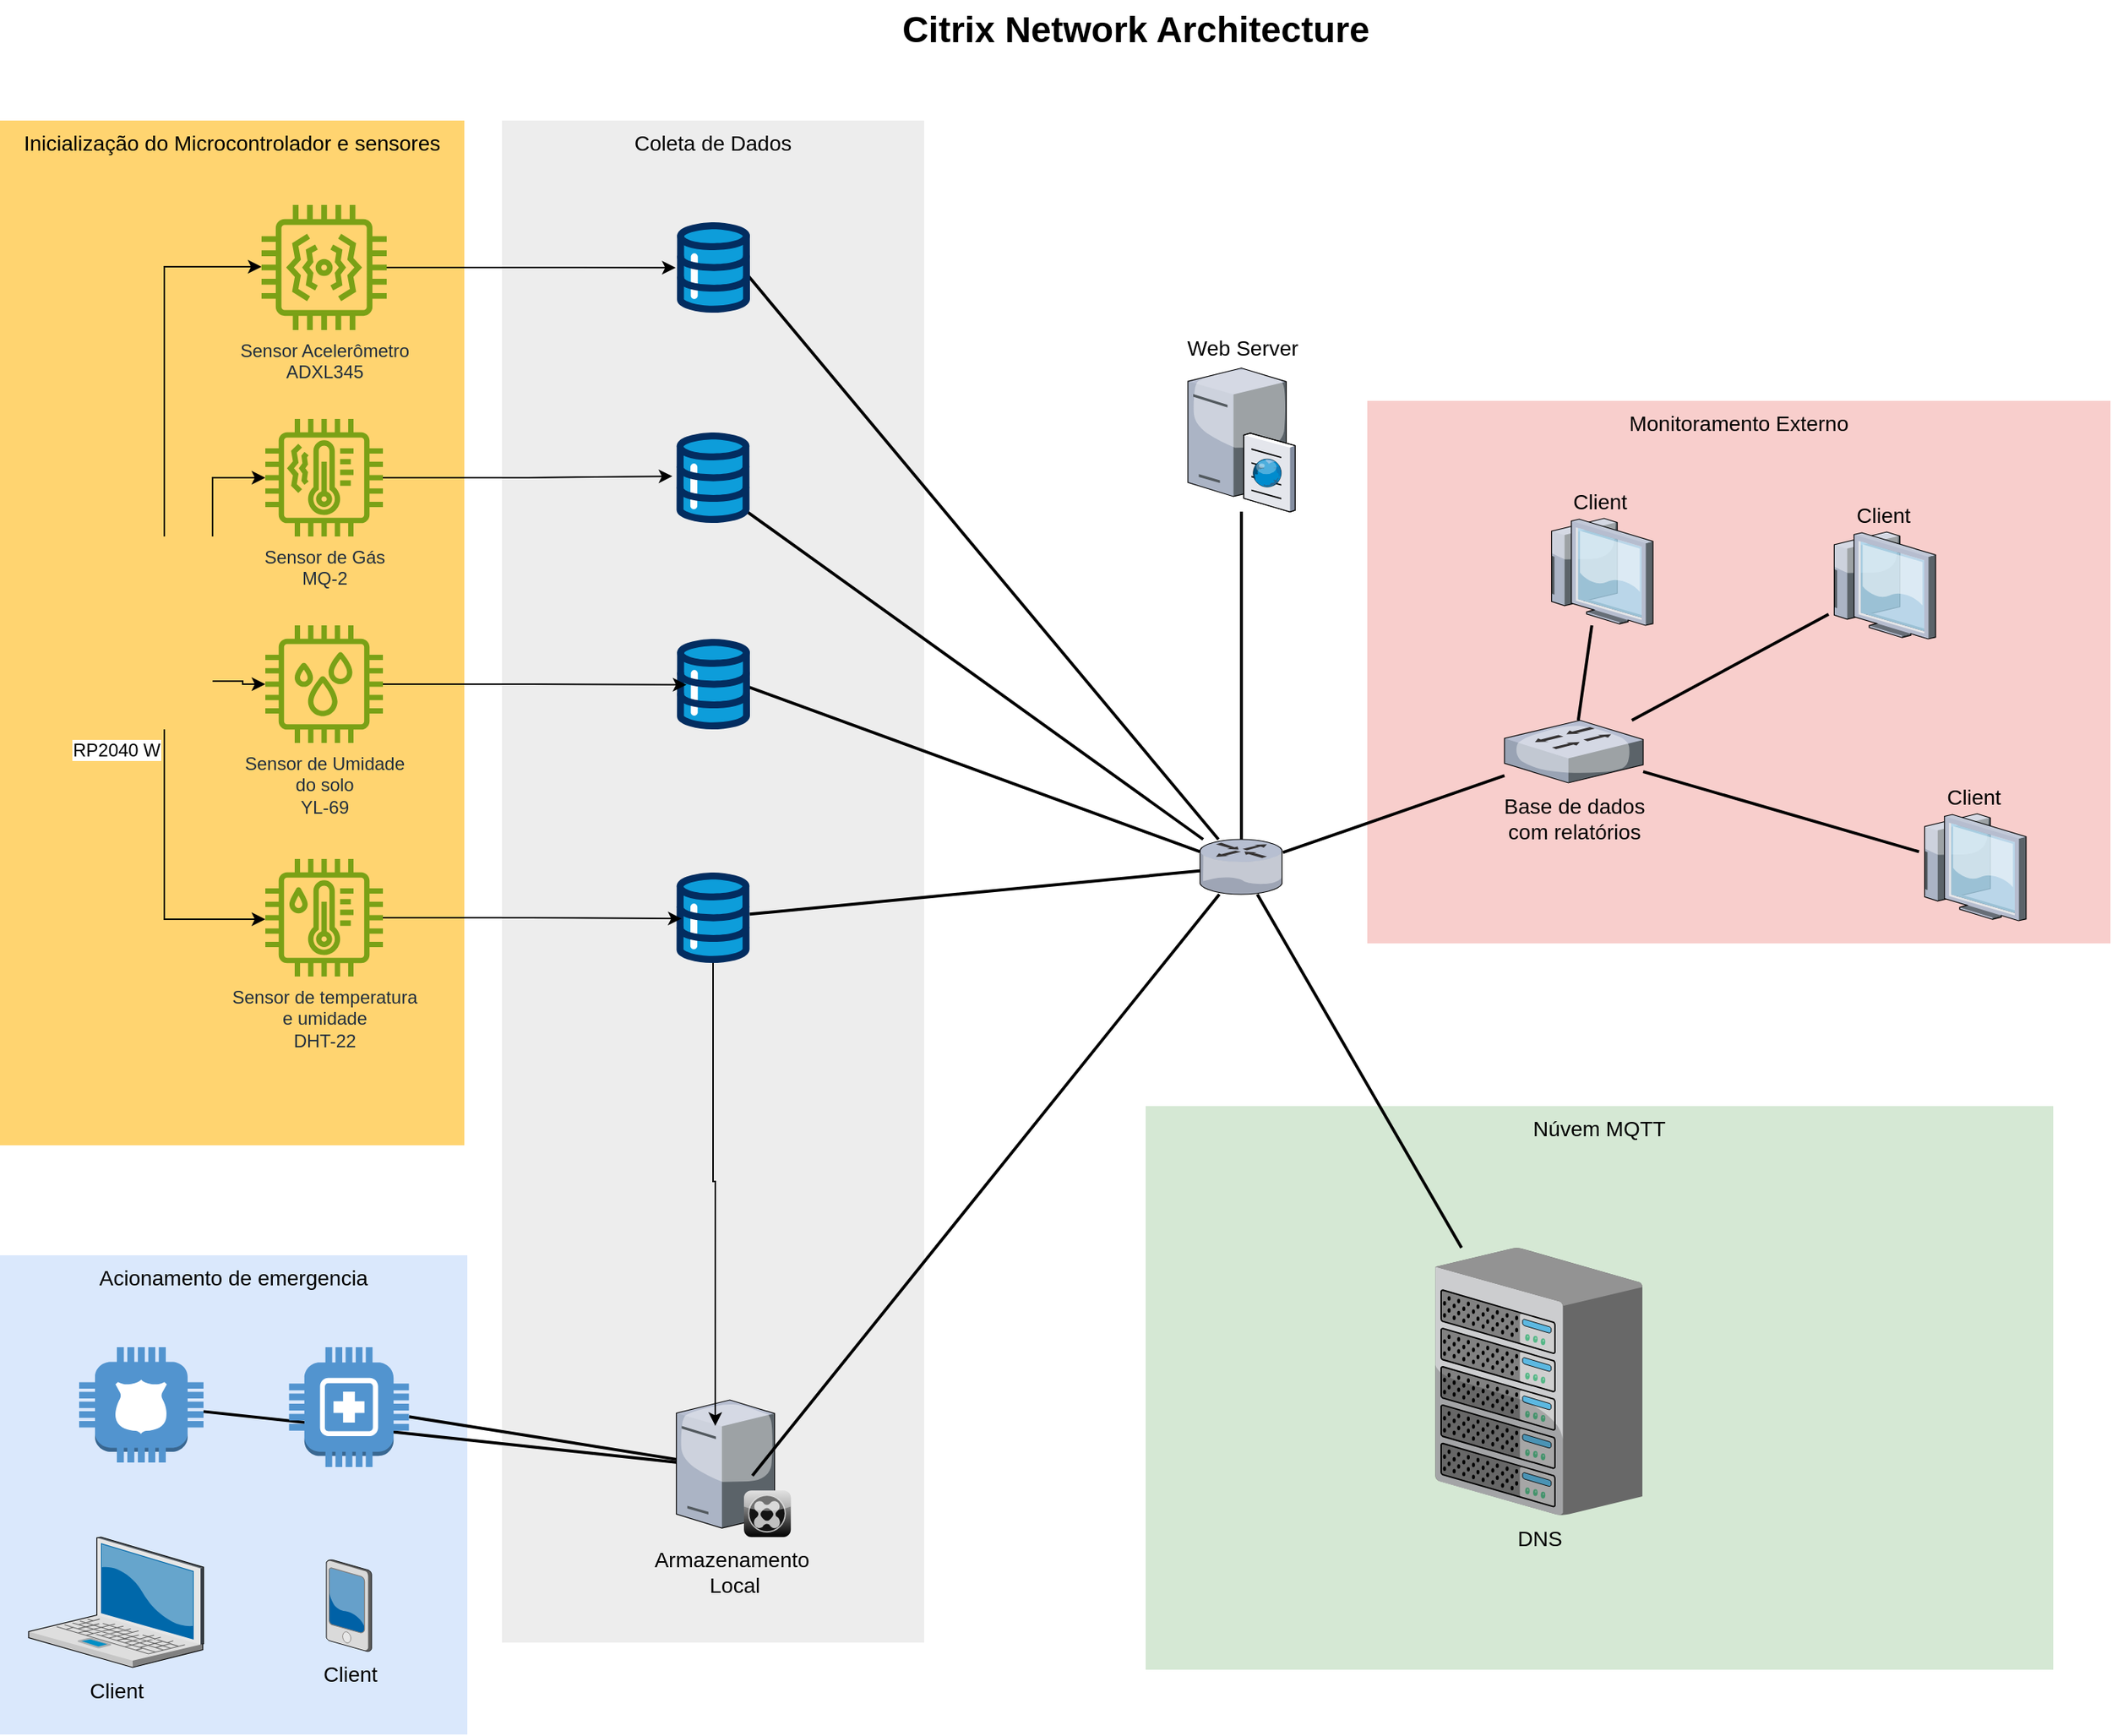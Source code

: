 <mxfile version="26.0.6">
  <diagram name="Page-1" id="e3a06f82-3646-2815-327d-82caf3d4e204">
    <mxGraphModel dx="2625" dy="1305" grid="1" gridSize="10" guides="1" tooltips="1" connect="1" arrows="1" fold="1" page="1" pageScale="1.5" pageWidth="1169" pageHeight="826" background="none" math="0" shadow="0">
      <root>
        <mxCell id="0" style=";html=1;" />
        <mxCell id="1" style=";html=1;" parent="0" />
        <mxCell id="6a7d8f32e03d9370-61" value="Monitoramento Externo" style="whiteSpace=wrap;html=1;fillColor=#f8cecc;fontSize=14;strokeColor=none;verticalAlign=top;" parent="1" vertex="1">
          <mxGeometry x="1084" y="296" width="493" height="360" as="geometry" />
        </mxCell>
        <mxCell id="6a7d8f32e03d9370-60" value="Núvem MQTT" style="whiteSpace=wrap;html=1;fillColor=#d5e8d4;fontSize=14;strokeColor=none;verticalAlign=top;" parent="1" vertex="1">
          <mxGeometry x="937" y="764" width="602" height="374" as="geometry" />
        </mxCell>
        <mxCell id="6a7d8f32e03d9370-59" value="Coleta de Dados" style="whiteSpace=wrap;html=1;fillColor=#EDEDED;fontSize=14;strokeColor=none;verticalAlign=top;" parent="1" vertex="1">
          <mxGeometry x="510" y="110" width="280" height="1010" as="geometry" />
        </mxCell>
        <mxCell id="6a7d8f32e03d9370-58" value="Acionamento de emergencia" style="whiteSpace=wrap;html=1;fillColor=#dae8fc;fontSize=14;strokeColor=none;verticalAlign=top;" parent="1" vertex="1">
          <mxGeometry x="177" y="863" width="310" height="318" as="geometry" />
        </mxCell>
        <mxCell id="6a7d8f32e03d9370-57" value="Inicialização do Microcontrolador e sensores" style="whiteSpace=wrap;html=1;fillColor=#FFD470;gradientColor=none;fontSize=14;strokeColor=none;verticalAlign=top;" parent="1" vertex="1">
          <mxGeometry x="177" y="110" width="308" height="680" as="geometry" />
        </mxCell>
        <mxCell id="6a7d8f32e03d9370-36" style="edgeStyle=none;rounded=0;html=1;startSize=10;endSize=10;jettySize=auto;orthogonalLoop=1;fontSize=14;endArrow=none;endFill=0;strokeWidth=2;" parent="1" source="5dPP9heqPwB7pHhjBkz3-32" target="6a7d8f32e03d9370-14" edge="1">
          <mxGeometry relative="1" as="geometry" />
        </mxCell>
        <mxCell id="6a7d8f32e03d9370-1" value="Client" style="verticalLabelPosition=bottom;aspect=fixed;html=1;verticalAlign=top;strokeColor=none;shape=mxgraph.citrix.laptop_2;fillColor=#66B2FF;gradientColor=#0066CC;fontSize=14;" parent="1" vertex="1">
          <mxGeometry x="196.0" y="1050" width="116" height="86.5" as="geometry" />
        </mxCell>
        <mxCell id="6a7d8f32e03d9370-37" style="edgeStyle=none;rounded=0;html=1;startSize=10;endSize=10;jettySize=auto;orthogonalLoop=1;fontSize=14;endArrow=none;endFill=0;strokeWidth=2;" parent="1" source="5dPP9heqPwB7pHhjBkz3-33" target="6a7d8f32e03d9370-14" edge="1">
          <mxGeometry relative="1" as="geometry" />
        </mxCell>
        <mxCell id="6a7d8f32e03d9370-6" value="Client" style="verticalLabelPosition=bottom;aspect=fixed;html=1;verticalAlign=top;strokeColor=none;shape=mxgraph.citrix.pda;fillColor=#66B2FF;gradientColor=#0066CC;fontSize=14;" parent="1" vertex="1">
          <mxGeometry x="393.5" y="1065" width="30" height="61" as="geometry" />
        </mxCell>
        <mxCell id="6a7d8f32e03d9370-50" style="edgeStyle=none;rounded=0;html=1;startSize=10;endSize=10;jettySize=auto;orthogonalLoop=1;fontSize=14;endArrow=none;endFill=0;strokeWidth=2;" parent="1" source="6a7d8f32e03d9370-13" target="6a7d8f32e03d9370-16" edge="1">
          <mxGeometry relative="1" as="geometry" />
        </mxCell>
        <mxCell id="6a7d8f32e03d9370-51" style="edgeStyle=none;rounded=0;html=1;startSize=10;endSize=10;jettySize=auto;orthogonalLoop=1;fontSize=14;endArrow=none;endFill=0;strokeWidth=2;" parent="1" source="6a7d8f32e03d9370-13" target="6a7d8f32e03d9370-15" edge="1">
          <mxGeometry relative="1" as="geometry" />
        </mxCell>
        <mxCell id="6a7d8f32e03d9370-52" style="edgeStyle=none;rounded=0;html=1;startSize=10;endSize=10;jettySize=auto;orthogonalLoop=1;fontSize=14;endArrow=none;endFill=0;strokeWidth=2;" parent="1" source="6a7d8f32e03d9370-13" target="6a7d8f32e03d9370-26" edge="1">
          <mxGeometry relative="1" as="geometry" />
        </mxCell>
        <mxCell id="6a7d8f32e03d9370-13" value="" style="verticalLabelPosition=bottom;aspect=fixed;html=1;verticalAlign=top;strokeColor=none;shape=mxgraph.citrix.router;fillColor=#66B2FF;gradientColor=#0066CC;fontSize=14;" parent="1" vertex="1">
          <mxGeometry x="973" y="587" width="55" height="36.5" as="geometry" />
        </mxCell>
        <mxCell id="6a7d8f32e03d9370-14" value="Armazenamento&amp;nbsp;&lt;br&gt;Local" style="verticalLabelPosition=bottom;aspect=fixed;html=1;verticalAlign=top;strokeColor=none;shape=mxgraph.citrix.xenclient_synchronizer;fillColor=#CCCCCC;gradientColor=#000000;gradientDirection=south;fontSize=14;" parent="1" vertex="1">
          <mxGeometry x="625.7" y="959" width="76" height="91" as="geometry" />
        </mxCell>
        <mxCell id="6a7d8f32e03d9370-15" value="Web Server" style="verticalLabelPosition=top;aspect=fixed;html=1;verticalAlign=bottom;strokeColor=none;shape=mxgraph.citrix.cache_server;fillColor=#66B2FF;gradientColor=#0066CC;fontSize=14;labelPosition=center;align=center;" parent="1" vertex="1">
          <mxGeometry x="965" y="272" width="71" height="97.5" as="geometry" />
        </mxCell>
        <mxCell id="6a7d8f32e03d9370-16" value="DNS" style="verticalLabelPosition=bottom;aspect=fixed;html=1;verticalAlign=top;strokeColor=none;shape=mxgraph.citrix.chassis;fillColor=#66B2FF;gradientColor=#0066CC;fontSize=14;" parent="1" vertex="1">
          <mxGeometry x="1129" y="858" width="137.5" height="177.5" as="geometry" />
        </mxCell>
        <mxCell id="6a7d8f32e03d9370-44" style="edgeStyle=none;rounded=0;html=1;startSize=10;endSize=10;jettySize=auto;orthogonalLoop=1;fontSize=14;endArrow=none;endFill=0;strokeWidth=2;exitX=0.913;exitY=0.532;exitDx=0;exitDy=0;exitPerimeter=0;" parent="1" source="5dPP9heqPwB7pHhjBkz3-15" target="6a7d8f32e03d9370-13" edge="1">
          <mxGeometry relative="1" as="geometry">
            <mxPoint x="820" y="249" as="sourcePoint" />
          </mxGeometry>
        </mxCell>
        <mxCell id="6a7d8f32e03d9370-45" style="edgeStyle=none;rounded=0;html=1;startSize=10;endSize=10;jettySize=auto;orthogonalLoop=1;fontSize=14;endArrow=none;endFill=0;strokeWidth=2;exitX=0.7;exitY=0.722;exitDx=0;exitDy=0;exitPerimeter=0;" parent="1" source="5dPP9heqPwB7pHhjBkz3-16" target="6a7d8f32e03d9370-13" edge="1">
          <mxGeometry relative="1" as="geometry">
            <mxPoint x="834" y="410" as="sourcePoint" />
          </mxGeometry>
        </mxCell>
        <mxCell id="6a7d8f32e03d9370-46" style="edgeStyle=none;rounded=0;html=1;startSize=10;endSize=10;jettySize=auto;orthogonalLoop=1;fontSize=14;endArrow=none;endFill=0;strokeWidth=2;exitX=0.666;exitY=0.439;exitDx=0;exitDy=0;exitPerimeter=0;" parent="1" source="5dPP9heqPwB7pHhjBkz3-17" target="6a7d8f32e03d9370-13" edge="1">
          <mxGeometry relative="1" as="geometry">
            <mxPoint x="834" y="544.241" as="sourcePoint" />
          </mxGeometry>
        </mxCell>
        <mxCell id="6a7d8f32e03d9370-47" style="edgeStyle=none;rounded=0;html=1;startSize=10;endSize=10;jettySize=auto;orthogonalLoop=1;fontSize=14;endArrow=none;endFill=0;strokeWidth=2;" parent="1" source="5dPP9heqPwB7pHhjBkz3-18" target="6a7d8f32e03d9370-13" edge="1">
          <mxGeometry relative="1" as="geometry">
            <mxPoint x="834" y="679" as="sourcePoint" />
          </mxGeometry>
        </mxCell>
        <mxCell id="6a7d8f32e03d9370-48" style="edgeStyle=none;rounded=0;html=1;startSize=10;endSize=10;jettySize=auto;orthogonalLoop=1;fontSize=14;endArrow=none;endFill=0;strokeWidth=2;exitX=0.663;exitY=0.552;exitDx=0;exitDy=0;exitPerimeter=0;" parent="1" source="6a7d8f32e03d9370-14" target="6a7d8f32e03d9370-13" edge="1">
          <mxGeometry relative="1" as="geometry">
            <mxPoint x="840" y="810" as="sourcePoint" />
          </mxGeometry>
        </mxCell>
        <mxCell id="6a7d8f32e03d9370-53" style="edgeStyle=none;rounded=0;html=1;startSize=10;endSize=10;jettySize=auto;orthogonalLoop=1;fontSize=14;endArrow=none;endFill=0;strokeWidth=2;" parent="1" source="6a7d8f32e03d9370-26" target="6a7d8f32e03d9370-29" edge="1">
          <mxGeometry relative="1" as="geometry" />
        </mxCell>
        <mxCell id="6a7d8f32e03d9370-54" style="edgeStyle=none;rounded=0;html=1;startSize=10;endSize=10;jettySize=auto;orthogonalLoop=1;fontSize=14;endArrow=none;endFill=0;strokeWidth=2;" parent="1" source="6a7d8f32e03d9370-26" target="6a7d8f32e03d9370-28" edge="1">
          <mxGeometry relative="1" as="geometry" />
        </mxCell>
        <mxCell id="6a7d8f32e03d9370-55" style="edgeStyle=none;rounded=0;html=1;startSize=10;endSize=10;jettySize=auto;orthogonalLoop=1;fontSize=14;endArrow=none;endFill=0;strokeWidth=2;" parent="1" source="6a7d8f32e03d9370-26" target="6a7d8f32e03d9370-27" edge="1">
          <mxGeometry relative="1" as="geometry" />
        </mxCell>
        <mxCell id="6a7d8f32e03d9370-26" value="Base de dados&lt;br&gt;com relatórios" style="verticalLabelPosition=bottom;aspect=fixed;html=1;verticalAlign=top;strokeColor=none;shape=mxgraph.citrix.switch;fillColor=#66B2FF;gradientColor=#0066CC;fontSize=14;" parent="1" vertex="1">
          <mxGeometry x="1175" y="508" width="92" height="41.5" as="geometry" />
        </mxCell>
        <mxCell id="6a7d8f32e03d9370-27" value="Client" style="verticalLabelPosition=top;aspect=fixed;html=1;verticalAlign=bottom;strokeColor=none;shape=mxgraph.citrix.thin_client;fillColor=#66B2FF;gradientColor=#0066CC;fontSize=14;labelPosition=center;align=center;" parent="1" vertex="1">
          <mxGeometry x="1450" y="570" width="71" height="71" as="geometry" />
        </mxCell>
        <mxCell id="6a7d8f32e03d9370-28" value="Client" style="verticalLabelPosition=top;aspect=fixed;html=1;verticalAlign=bottom;strokeColor=none;shape=mxgraph.citrix.thin_client;fillColor=#66B2FF;gradientColor=#0066CC;fontSize=14;labelPosition=center;align=center;" parent="1" vertex="1">
          <mxGeometry x="1390" y="383" width="71" height="71" as="geometry" />
        </mxCell>
        <mxCell id="6a7d8f32e03d9370-29" value="Client" style="verticalLabelPosition=top;aspect=fixed;html=1;verticalAlign=bottom;strokeColor=none;shape=mxgraph.citrix.thin_client;fillColor=#66B2FF;gradientColor=#0066CC;fontSize=14;labelPosition=center;align=center;" parent="1" vertex="1">
          <mxGeometry x="1202.5" y="374" width="71" height="71" as="geometry" />
        </mxCell>
        <mxCell id="6a7d8f32e03d9370-62" value="Citrix Network Architecture" style="text;strokeColor=none;fillColor=none;html=1;fontSize=24;fontStyle=1;verticalAlign=middle;align=center;" parent="1" vertex="1">
          <mxGeometry x="499" y="30" width="861" height="40" as="geometry" />
        </mxCell>
        <mxCell id="5dPP9heqPwB7pHhjBkz3-2" value="Sensor Acelerômetro&lt;br&gt;ADXL345" style="sketch=0;outlineConnect=0;fontColor=#232F3E;gradientColor=none;fillColor=#7AA116;strokeColor=none;dashed=0;verticalLabelPosition=bottom;verticalAlign=top;align=center;html=1;fontSize=12;fontStyle=0;aspect=fixed;pointerEvents=1;shape=mxgraph.aws4.iot_thing_vibration_sensor;" vertex="1" parent="1">
          <mxGeometry x="350.5" y="166" width="83" height="83" as="geometry" />
        </mxCell>
        <mxCell id="5dPP9heqPwB7pHhjBkz3-3" value="Sensor de Gás&lt;br&gt;MQ-2" style="sketch=0;outlineConnect=0;fontColor=#232F3E;gradientColor=none;fillColor=#7AA116;strokeColor=none;dashed=0;verticalLabelPosition=bottom;verticalAlign=top;align=center;html=1;fontSize=12;fontStyle=0;aspect=fixed;pointerEvents=1;shape=mxgraph.aws4.iot_thing_temperature_vibration_sensor;" vertex="1" parent="1">
          <mxGeometry x="353" y="308" width="78" height="78" as="geometry" />
        </mxCell>
        <mxCell id="5dPP9heqPwB7pHhjBkz3-4" value="Sensor de Umidade&lt;br&gt;do solo&lt;br&gt;YL-69" style="sketch=0;outlineConnect=0;fontColor=#232F3E;gradientColor=none;fillColor=#7AA116;strokeColor=none;dashed=0;verticalLabelPosition=bottom;verticalAlign=top;align=center;html=1;fontSize=12;fontStyle=0;aspect=fixed;pointerEvents=1;shape=mxgraph.aws4.iot_thing_humidity_sensor;" vertex="1" parent="1">
          <mxGeometry x="353" y="445" width="78" height="78" as="geometry" />
        </mxCell>
        <mxCell id="5dPP9heqPwB7pHhjBkz3-5" value="Sensor de temperatura&lt;br&gt;e umidade&lt;br&gt;DHT-22" style="sketch=0;outlineConnect=0;fontColor=#232F3E;gradientColor=none;fillColor=#7AA116;strokeColor=none;dashed=0;verticalLabelPosition=bottom;verticalAlign=top;align=center;html=1;fontSize=12;fontStyle=0;aspect=fixed;pointerEvents=1;shape=mxgraph.aws4.iot_thing_temperature_humidity_sensor;" vertex="1" parent="1">
          <mxGeometry x="353" y="600" width="78" height="78" as="geometry" />
        </mxCell>
        <mxCell id="5dPP9heqPwB7pHhjBkz3-10" style="edgeStyle=orthogonalEdgeStyle;rounded=0;orthogonalLoop=1;jettySize=auto;html=1;exitX=0.75;exitY=0;exitDx=0;exitDy=0;" edge="1" parent="1" source="5dPP9heqPwB7pHhjBkz3-8" target="5dPP9heqPwB7pHhjBkz3-2">
          <mxGeometry relative="1" as="geometry">
            <Array as="points">
              <mxPoint x="286" y="207" />
            </Array>
          </mxGeometry>
        </mxCell>
        <mxCell id="5dPP9heqPwB7pHhjBkz3-11" style="edgeStyle=orthogonalEdgeStyle;rounded=0;orthogonalLoop=1;jettySize=auto;html=1;exitX=1;exitY=0;exitDx=0;exitDy=0;" edge="1" parent="1" source="5dPP9heqPwB7pHhjBkz3-8" target="5dPP9heqPwB7pHhjBkz3-3">
          <mxGeometry relative="1" as="geometry" />
        </mxCell>
        <mxCell id="5dPP9heqPwB7pHhjBkz3-12" style="edgeStyle=orthogonalEdgeStyle;rounded=0;orthogonalLoop=1;jettySize=auto;html=1;exitX=1;exitY=0.75;exitDx=0;exitDy=0;" edge="1" parent="1" source="5dPP9heqPwB7pHhjBkz3-8" target="5dPP9heqPwB7pHhjBkz3-4">
          <mxGeometry relative="1" as="geometry" />
        </mxCell>
        <mxCell id="5dPP9heqPwB7pHhjBkz3-13" style="edgeStyle=orthogonalEdgeStyle;rounded=0;orthogonalLoop=1;jettySize=auto;html=1;exitX=0.75;exitY=1;exitDx=0;exitDy=0;" edge="1" parent="1" source="5dPP9heqPwB7pHhjBkz3-8" target="5dPP9heqPwB7pHhjBkz3-5">
          <mxGeometry relative="1" as="geometry">
            <Array as="points">
              <mxPoint x="286" y="640" />
            </Array>
          </mxGeometry>
        </mxCell>
        <mxCell id="5dPP9heqPwB7pHhjBkz3-8" value="RP2040 W" style="shape=image;html=1;verticalAlign=top;verticalLabelPosition=bottom;labelBackgroundColor=#ffffff;imageAspect=0;aspect=fixed;image=https://cdn1.iconfinder.com/data/icons/fruit-136/64/Fruit_iconfree_Filled_Outline_raspberry-healthy-organic-food-fruit_icon-128.png" vertex="1" parent="1">
          <mxGeometry x="190" y="386" width="128" height="128" as="geometry" />
        </mxCell>
        <mxCell id="5dPP9heqPwB7pHhjBkz3-15" value="" style="verticalLabelPosition=bottom;aspect=fixed;html=1;shape=mxgraph.salesforce.data;" vertex="1" parent="1">
          <mxGeometry x="626" y="177.5" width="48.6" height="60" as="geometry" />
        </mxCell>
        <mxCell id="5dPP9heqPwB7pHhjBkz3-16" value="" style="verticalLabelPosition=bottom;aspect=fixed;html=1;shape=mxgraph.salesforce.data;" vertex="1" parent="1">
          <mxGeometry x="625.7" y="317" width="48.6" height="60" as="geometry" />
        </mxCell>
        <mxCell id="5dPP9heqPwB7pHhjBkz3-17" value="" style="verticalLabelPosition=bottom;aspect=fixed;html=1;shape=mxgraph.salesforce.data;" vertex="1" parent="1">
          <mxGeometry x="626" y="454" width="48.6" height="60" as="geometry" />
        </mxCell>
        <mxCell id="5dPP9heqPwB7pHhjBkz3-18" value="" style="verticalLabelPosition=bottom;aspect=fixed;html=1;shape=mxgraph.salesforce.data;" vertex="1" parent="1">
          <mxGeometry x="625.7" y="609" width="48.6" height="60" as="geometry" />
        </mxCell>
        <mxCell id="5dPP9heqPwB7pHhjBkz3-19" style="edgeStyle=orthogonalEdgeStyle;rounded=0;orthogonalLoop=1;jettySize=auto;html=1;entryX=-0.018;entryY=0.502;entryDx=0;entryDy=0;entryPerimeter=0;" edge="1" parent="1" source="5dPP9heqPwB7pHhjBkz3-2" target="5dPP9heqPwB7pHhjBkz3-15">
          <mxGeometry relative="1" as="geometry" />
        </mxCell>
        <mxCell id="5dPP9heqPwB7pHhjBkz3-20" style="edgeStyle=orthogonalEdgeStyle;rounded=0;orthogonalLoop=1;jettySize=auto;html=1;" edge="1" parent="1" source="5dPP9heqPwB7pHhjBkz3-3">
          <mxGeometry relative="1" as="geometry">
            <mxPoint x="623" y="346" as="targetPoint" />
          </mxGeometry>
        </mxCell>
        <mxCell id="5dPP9heqPwB7pHhjBkz3-21" style="edgeStyle=orthogonalEdgeStyle;rounded=0;orthogonalLoop=1;jettySize=auto;html=1;entryX=0.13;entryY=0.507;entryDx=0;entryDy=0;entryPerimeter=0;" edge="1" parent="1" source="5dPP9heqPwB7pHhjBkz3-4" target="5dPP9heqPwB7pHhjBkz3-17">
          <mxGeometry relative="1" as="geometry" />
        </mxCell>
        <mxCell id="5dPP9heqPwB7pHhjBkz3-22" style="edgeStyle=orthogonalEdgeStyle;rounded=0;orthogonalLoop=1;jettySize=auto;html=1;entryX=0.07;entryY=0.51;entryDx=0;entryDy=0;entryPerimeter=0;" edge="1" parent="1" source="5dPP9heqPwB7pHhjBkz3-5" target="5dPP9heqPwB7pHhjBkz3-18">
          <mxGeometry relative="1" as="geometry" />
        </mxCell>
        <mxCell id="5dPP9heqPwB7pHhjBkz3-23" style="edgeStyle=orthogonalEdgeStyle;rounded=0;orthogonalLoop=1;jettySize=auto;html=1;entryX=0.339;entryY=0.189;entryDx=0;entryDy=0;entryPerimeter=0;" edge="1" parent="1" source="5dPP9heqPwB7pHhjBkz3-18" target="6a7d8f32e03d9370-14">
          <mxGeometry relative="1" as="geometry" />
        </mxCell>
        <mxCell id="5dPP9heqPwB7pHhjBkz3-32" value="" style="outlineConnect=0;dashed=0;verticalLabelPosition=bottom;verticalAlign=top;align=center;html=1;shape=mxgraph.aws3.medical_emergency;fillColor=#5294CF;gradientColor=none;" vertex="1" parent="1">
          <mxGeometry x="368.75" y="924" width="79.5" height="79.5" as="geometry" />
        </mxCell>
        <mxCell id="5dPP9heqPwB7pHhjBkz3-33" value="" style="outlineConnect=0;dashed=0;verticalLabelPosition=bottom;verticalAlign=top;align=center;html=1;shape=mxgraph.aws3.police_emergency;fillColor=#5294CF;gradientColor=none;" vertex="1" parent="1">
          <mxGeometry x="229.5" y="924" width="82.5" height="76.5" as="geometry" />
        </mxCell>
      </root>
    </mxGraphModel>
  </diagram>
</mxfile>
